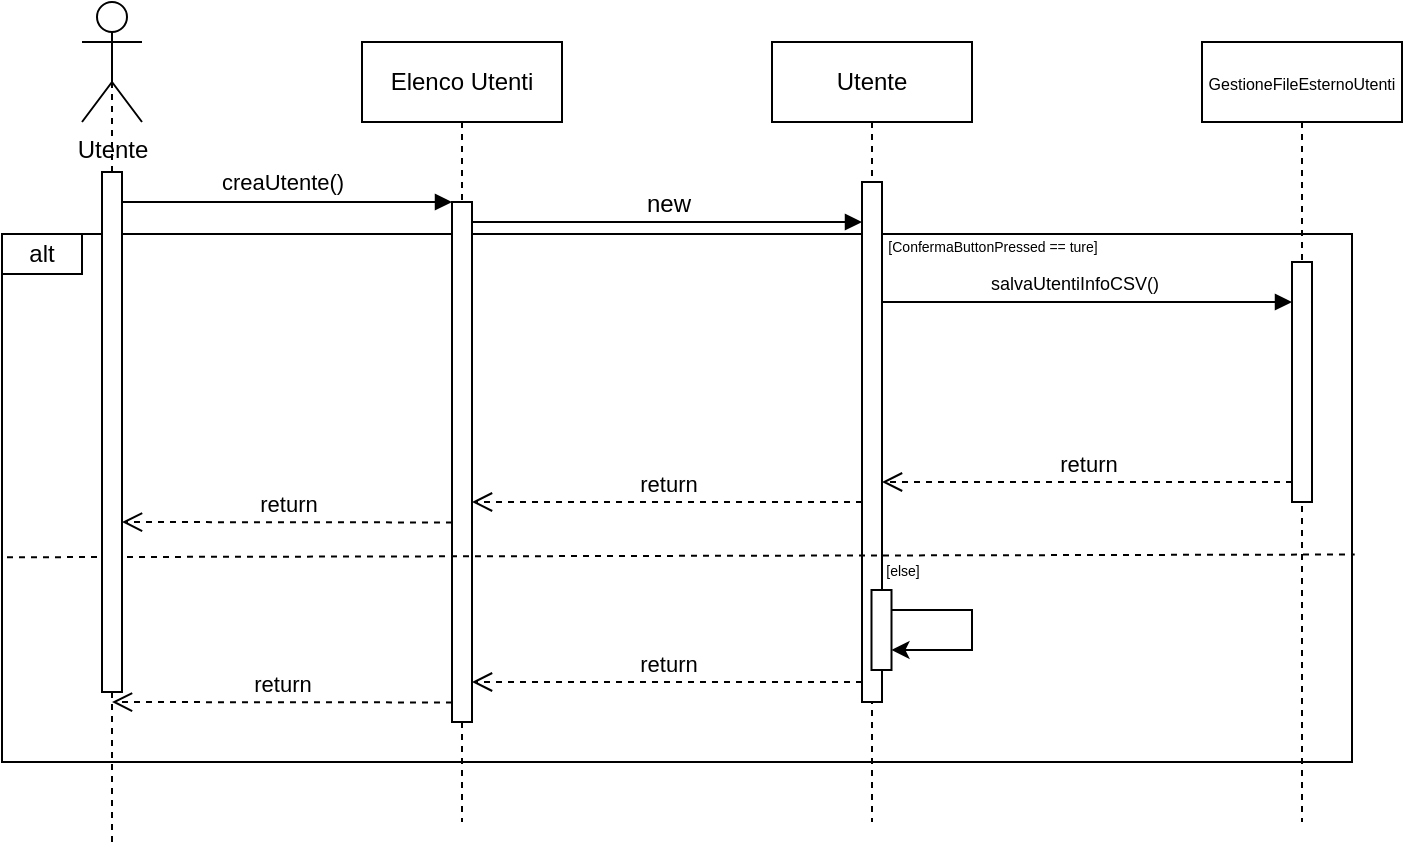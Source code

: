 <mxfile version="25.0.3">
  <diagram name="Page-1" id="2YBvvXClWsGukQMizWep">
    <mxGraphModel dx="618" dy="328" grid="1" gridSize="10" guides="1" tooltips="1" connect="1" arrows="1" fold="1" page="1" pageScale="1" pageWidth="850" pageHeight="1100" math="0" shadow="0">
      <root>
        <mxCell id="0" />
        <mxCell id="1" parent="0" />
        <mxCell id="K-MQNm8oGgVzxjKvQaCE-1" value="" style="rounded=0;whiteSpace=wrap;html=1;fillStyle=cross-hatch;gradientColor=none;gradientDirection=radial;fillColor=none;" vertex="1" parent="1">
          <mxGeometry x="140" y="166" width="675" height="264" as="geometry" />
        </mxCell>
        <mxCell id="K-MQNm8oGgVzxjKvQaCE-5" value="Elenco Utenti" style="shape=umlLifeline;perimeter=lifelinePerimeter;whiteSpace=wrap;html=1;container=0;dropTarget=0;collapsible=0;recursiveResize=0;outlineConnect=0;portConstraint=eastwest;newEdgeStyle={&quot;edgeStyle&quot;:&quot;elbowEdgeStyle&quot;,&quot;elbow&quot;:&quot;vertical&quot;,&quot;curved&quot;:0,&quot;rounded&quot;:0};" vertex="1" parent="1">
          <mxGeometry x="320" y="70" width="100" height="390" as="geometry" />
        </mxCell>
        <mxCell id="K-MQNm8oGgVzxjKvQaCE-6" value="" style="html=1;points=[];perimeter=orthogonalPerimeter;outlineConnect=0;targetShapes=umlLifeline;portConstraint=eastwest;newEdgeStyle={&quot;edgeStyle&quot;:&quot;elbowEdgeStyle&quot;,&quot;elbow&quot;:&quot;vertical&quot;,&quot;curved&quot;:0,&quot;rounded&quot;:0};" vertex="1" parent="K-MQNm8oGgVzxjKvQaCE-5">
          <mxGeometry x="45" y="80" width="10" height="260" as="geometry" />
        </mxCell>
        <mxCell id="K-MQNm8oGgVzxjKvQaCE-7" value="" style="html=1;verticalAlign=bottom;endArrow=block;edgeStyle=elbowEdgeStyle;elbow=horizontal;curved=0;rounded=0;" edge="1" parent="1" target="K-MQNm8oGgVzxjKvQaCE-6">
          <mxGeometry relative="1" as="geometry">
            <mxPoint x="195" y="150" as="sourcePoint" />
            <Array as="points">
              <mxPoint x="280" y="150" />
            </Array>
            <mxPoint as="offset" />
          </mxGeometry>
        </mxCell>
        <mxCell id="K-MQNm8oGgVzxjKvQaCE-34" value="creaUtente()" style="edgeLabel;html=1;align=center;verticalAlign=middle;resizable=0;points=[];" vertex="1" connectable="0" parent="K-MQNm8oGgVzxjKvQaCE-7">
          <mxGeometry x="0.148" relative="1" as="geometry">
            <mxPoint x="-13" y="-10" as="offset" />
          </mxGeometry>
        </mxCell>
        <mxCell id="K-MQNm8oGgVzxjKvQaCE-8" value="Utente" style="shape=umlLifeline;perimeter=lifelinePerimeter;whiteSpace=wrap;html=1;container=0;dropTarget=0;collapsible=0;recursiveResize=0;outlineConnect=0;portConstraint=eastwest;newEdgeStyle={&quot;edgeStyle&quot;:&quot;elbowEdgeStyle&quot;,&quot;elbow&quot;:&quot;vertical&quot;,&quot;curved&quot;:0,&quot;rounded&quot;:0};" vertex="1" parent="1">
          <mxGeometry x="525" y="70" width="100" height="390" as="geometry" />
        </mxCell>
        <mxCell id="K-MQNm8oGgVzxjKvQaCE-9" value="" style="html=1;points=[];perimeter=orthogonalPerimeter;outlineConnect=0;targetShapes=umlLifeline;portConstraint=eastwest;newEdgeStyle={&quot;edgeStyle&quot;:&quot;elbowEdgeStyle&quot;,&quot;elbow&quot;:&quot;vertical&quot;,&quot;curved&quot;:0,&quot;rounded&quot;:0};" vertex="1" parent="K-MQNm8oGgVzxjKvQaCE-8">
          <mxGeometry x="45" y="70" width="10" height="260" as="geometry" />
        </mxCell>
        <mxCell id="K-MQNm8oGgVzxjKvQaCE-10" style="edgeStyle=elbowEdgeStyle;rounded=0;orthogonalLoop=1;jettySize=auto;html=1;elbow=vertical;curved=0;" edge="1" parent="K-MQNm8oGgVzxjKvQaCE-8" source="K-MQNm8oGgVzxjKvQaCE-11" target="K-MQNm8oGgVzxjKvQaCE-11">
          <mxGeometry relative="1" as="geometry">
            <Array as="points">
              <mxPoint x="100" y="300" />
            </Array>
          </mxGeometry>
        </mxCell>
        <mxCell id="K-MQNm8oGgVzxjKvQaCE-11" value="" style="html=1;points=[];perimeter=orthogonalPerimeter;outlineConnect=0;targetShapes=umlLifeline;portConstraint=eastwest;newEdgeStyle={&quot;edgeStyle&quot;:&quot;elbowEdgeStyle&quot;,&quot;elbow&quot;:&quot;vertical&quot;,&quot;curved&quot;:0,&quot;rounded&quot;:0};" vertex="1" parent="K-MQNm8oGgVzxjKvQaCE-8">
          <mxGeometry x="49.75" y="274" width="10" height="40" as="geometry" />
        </mxCell>
        <mxCell id="K-MQNm8oGgVzxjKvQaCE-12" value="&lt;font style=&quot;font-size: 12px;&quot;&gt;new&lt;/font&gt;" style="html=1;verticalAlign=bottom;endArrow=block;edgeStyle=elbowEdgeStyle;elbow=horizontal;curved=0;rounded=0;" edge="1" parent="1" source="K-MQNm8oGgVzxjKvQaCE-6" target="K-MQNm8oGgVzxjKvQaCE-9">
          <mxGeometry relative="1" as="geometry">
            <mxPoint x="380" y="160" as="sourcePoint" />
            <Array as="points">
              <mxPoint x="465" y="160" />
            </Array>
            <mxPoint x="550" y="160" as="targetPoint" />
            <mxPoint as="offset" />
          </mxGeometry>
        </mxCell>
        <mxCell id="K-MQNm8oGgVzxjKvQaCE-13" value="alt" style="rounded=0;whiteSpace=wrap;html=1;fillColor=none;" vertex="1" parent="1">
          <mxGeometry x="140" y="166" width="40" height="20" as="geometry" />
        </mxCell>
        <mxCell id="K-MQNm8oGgVzxjKvQaCE-15" value="" style="endArrow=none;dashed=1;html=1;rounded=0;exitX=0;exitY=0.525;exitDx=0;exitDy=0;exitPerimeter=0;entryX=1.002;entryY=0.607;entryDx=0;entryDy=0;entryPerimeter=0;" edge="1" parent="1" target="K-MQNm8oGgVzxjKvQaCE-1">
          <mxGeometry width="50" height="50" relative="1" as="geometry">
            <mxPoint x="142.5" y="327.62" as="sourcePoint" />
            <mxPoint x="962.5" y="328.37" as="targetPoint" />
            <Array as="points" />
          </mxGeometry>
        </mxCell>
        <mxCell id="K-MQNm8oGgVzxjKvQaCE-16" value="return" style="html=1;verticalAlign=bottom;endArrow=open;dashed=1;endSize=8;edgeStyle=elbowEdgeStyle;elbow=vertical;curved=0;rounded=0;" edge="1" parent="1" target="K-MQNm8oGgVzxjKvQaCE-32">
          <mxGeometry relative="1" as="geometry">
            <mxPoint x="195" y="310" as="targetPoint" />
            <Array as="points">
              <mxPoint x="335" y="310" />
              <mxPoint x="300" y="310" />
            </Array>
            <mxPoint x="365" y="310.23" as="sourcePoint" />
          </mxGeometry>
        </mxCell>
        <mxCell id="K-MQNm8oGgVzxjKvQaCE-17" value="&lt;font style=&quot;font-size: 8px;&quot;&gt;GestioneFileEsternoUtenti&lt;/font&gt;" style="shape=umlLifeline;perimeter=lifelinePerimeter;whiteSpace=wrap;html=1;container=0;dropTarget=0;collapsible=0;recursiveResize=0;outlineConnect=0;portConstraint=eastwest;newEdgeStyle={&quot;edgeStyle&quot;:&quot;elbowEdgeStyle&quot;,&quot;elbow&quot;:&quot;vertical&quot;,&quot;curved&quot;:0,&quot;rounded&quot;:0};" vertex="1" parent="1">
          <mxGeometry x="740" y="70" width="100" height="390" as="geometry" />
        </mxCell>
        <mxCell id="K-MQNm8oGgVzxjKvQaCE-18" value="" style="html=1;points=[];perimeter=orthogonalPerimeter;outlineConnect=0;targetShapes=umlLifeline;portConstraint=eastwest;newEdgeStyle={&quot;edgeStyle&quot;:&quot;elbowEdgeStyle&quot;,&quot;elbow&quot;:&quot;vertical&quot;,&quot;curved&quot;:0,&quot;rounded&quot;:0};" vertex="1" parent="K-MQNm8oGgVzxjKvQaCE-17">
          <mxGeometry x="45" y="110" width="10" height="120" as="geometry" />
        </mxCell>
        <mxCell id="K-MQNm8oGgVzxjKvQaCE-19" value="" style="html=1;verticalAlign=bottom;endArrow=block;edgeStyle=elbowEdgeStyle;elbow=horizontal;curved=0;rounded=0;" edge="1" parent="1">
          <mxGeometry x="0.015" relative="1" as="geometry">
            <mxPoint x="580" y="200" as="sourcePoint" />
            <Array as="points">
              <mxPoint x="670" y="200" />
            </Array>
            <mxPoint x="785" y="200" as="targetPoint" />
            <mxPoint as="offset" />
          </mxGeometry>
        </mxCell>
        <mxCell id="K-MQNm8oGgVzxjKvQaCE-20" value="&lt;span style=&quot;font-size: 9px;&quot;&gt;salvaUtentiInfoCSV()&lt;/span&gt;" style="edgeLabel;html=1;align=center;verticalAlign=middle;resizable=0;points=[];" vertex="1" connectable="0" parent="K-MQNm8oGgVzxjKvQaCE-19">
          <mxGeometry x="-0.066" relative="1" as="geometry">
            <mxPoint y="-10" as="offset" />
          </mxGeometry>
        </mxCell>
        <mxCell id="K-MQNm8oGgVzxjKvQaCE-21" value="return" style="html=1;verticalAlign=bottom;endArrow=open;dashed=1;endSize=8;edgeStyle=elbowEdgeStyle;elbow=horizontal;curved=0;rounded=0;" edge="1" parent="1" source="K-MQNm8oGgVzxjKvQaCE-9" target="K-MQNm8oGgVzxjKvQaCE-6">
          <mxGeometry relative="1" as="geometry">
            <mxPoint x="400" y="244.62" as="targetPoint" />
            <Array as="points">
              <mxPoint x="500" y="300" />
            </Array>
            <mxPoint x="535" y="245" as="sourcePoint" />
          </mxGeometry>
        </mxCell>
        <mxCell id="K-MQNm8oGgVzxjKvQaCE-22" value="return" style="html=1;verticalAlign=bottom;endArrow=open;dashed=1;endSize=8;edgeStyle=elbowEdgeStyle;elbow=vertical;curved=0;rounded=0;" edge="1" parent="1">
          <mxGeometry relative="1" as="geometry">
            <mxPoint x="195" y="400" as="targetPoint" />
            <Array as="points">
              <mxPoint x="335" y="400" />
              <mxPoint x="300" y="400" />
            </Array>
            <mxPoint x="365" y="400.23" as="sourcePoint" />
          </mxGeometry>
        </mxCell>
        <mxCell id="K-MQNm8oGgVzxjKvQaCE-23" value="&lt;font style=&quot;font-size: 7px;&quot;&gt;[else]&lt;/font&gt;" style="text;html=1;align=center;verticalAlign=middle;whiteSpace=wrap;rounded=0;rotation=0;" vertex="1" parent="1">
          <mxGeometry x="581" y="333" width="19" as="geometry" />
        </mxCell>
        <mxCell id="K-MQNm8oGgVzxjKvQaCE-24" value="return" style="html=1;verticalAlign=bottom;endArrow=open;dashed=1;endSize=8;edgeStyle=elbowEdgeStyle;elbow=horizontal;curved=0;rounded=0;" edge="1" parent="1">
          <mxGeometry relative="1" as="geometry">
            <mxPoint x="375" y="390" as="targetPoint" />
            <Array as="points">
              <mxPoint x="500" y="390" />
            </Array>
            <mxPoint x="570" y="390" as="sourcePoint" />
          </mxGeometry>
        </mxCell>
        <mxCell id="K-MQNm8oGgVzxjKvQaCE-25" value="return" style="html=1;verticalAlign=bottom;endArrow=open;dashed=1;endSize=8;edgeStyle=elbowEdgeStyle;elbow=horizontal;curved=0;rounded=0;" edge="1" parent="1" source="K-MQNm8oGgVzxjKvQaCE-18">
          <mxGeometry relative="1" as="geometry">
            <mxPoint x="580" y="290" as="targetPoint" />
            <Array as="points">
              <mxPoint x="704.5" y="290" />
            </Array>
            <mxPoint x="775" y="290" as="sourcePoint" />
          </mxGeometry>
        </mxCell>
        <mxCell id="K-MQNm8oGgVzxjKvQaCE-29" value="Utente" style="shape=umlActor;verticalLabelPosition=bottom;verticalAlign=top;html=1;outlineConnect=0;" vertex="1" parent="1">
          <mxGeometry x="180" y="50" width="30" height="60" as="geometry" />
        </mxCell>
        <mxCell id="K-MQNm8oGgVzxjKvQaCE-30" value="" style="endArrow=none;dashed=1;html=1;rounded=0;entryX=0.5;entryY=0.5;entryDx=0;entryDy=0;entryPerimeter=0;" edge="1" parent="1" source="K-MQNm8oGgVzxjKvQaCE-32" target="K-MQNm8oGgVzxjKvQaCE-29">
          <mxGeometry width="50" height="50" relative="1" as="geometry">
            <mxPoint x="165" y="466.522" as="sourcePoint" />
            <mxPoint x="165" y="100" as="targetPoint" />
          </mxGeometry>
        </mxCell>
        <mxCell id="K-MQNm8oGgVzxjKvQaCE-33" value="" style="endArrow=none;dashed=1;html=1;rounded=0;entryX=0.5;entryY=0.5;entryDx=0;entryDy=0;entryPerimeter=0;" edge="1" parent="1" target="K-MQNm8oGgVzxjKvQaCE-32">
          <mxGeometry width="50" height="50" relative="1" as="geometry">
            <mxPoint x="195" y="470" as="sourcePoint" />
            <mxPoint x="165" y="100" as="targetPoint" />
          </mxGeometry>
        </mxCell>
        <mxCell id="K-MQNm8oGgVzxjKvQaCE-32" value="" style="html=1;points=[];perimeter=orthogonalPerimeter;outlineConnect=0;targetShapes=umlLifeline;portConstraint=eastwest;newEdgeStyle={&quot;edgeStyle&quot;:&quot;elbowEdgeStyle&quot;,&quot;elbow&quot;:&quot;vertical&quot;,&quot;curved&quot;:0,&quot;rounded&quot;:0};" vertex="1" parent="1">
          <mxGeometry x="190" y="135" width="10" height="260" as="geometry" />
        </mxCell>
        <mxCell id="K-MQNm8oGgVzxjKvQaCE-35" value="&lt;font style=&quot;font-size: 7px;&quot;&gt;[ConfermaButtonPressed == ture]&lt;/font&gt;" style="text;html=1;align=center;verticalAlign=middle;resizable=0;points=[];autosize=1;strokeColor=none;fillColor=none;" vertex="1" parent="1">
          <mxGeometry x="570" y="156" width="130" height="30" as="geometry" />
        </mxCell>
      </root>
    </mxGraphModel>
  </diagram>
</mxfile>
